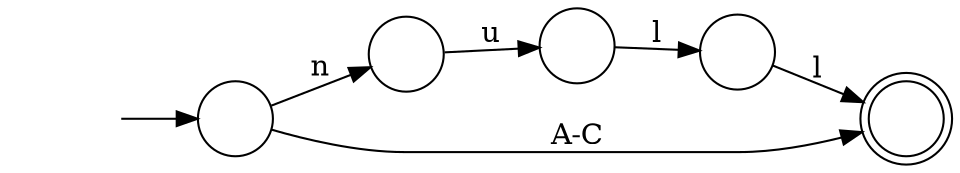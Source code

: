 digraph Automaton {
  rankdir = LR;
  0 [shape=circle,label=""];
  initial [shape=plaintext,label=""];
  initial -> 0
  0 -> 4 [label="n"]
  0 -> 2 [label="A-C"]
  1 [shape=circle,label=""];
  1 -> 2 [label="l"]
  2 [shape=doublecircle,label=""];
  3 [shape=circle,label=""];
  3 -> 1 [label="l"]
  4 [shape=circle,label=""];
  4 -> 3 [label="u"]
}

